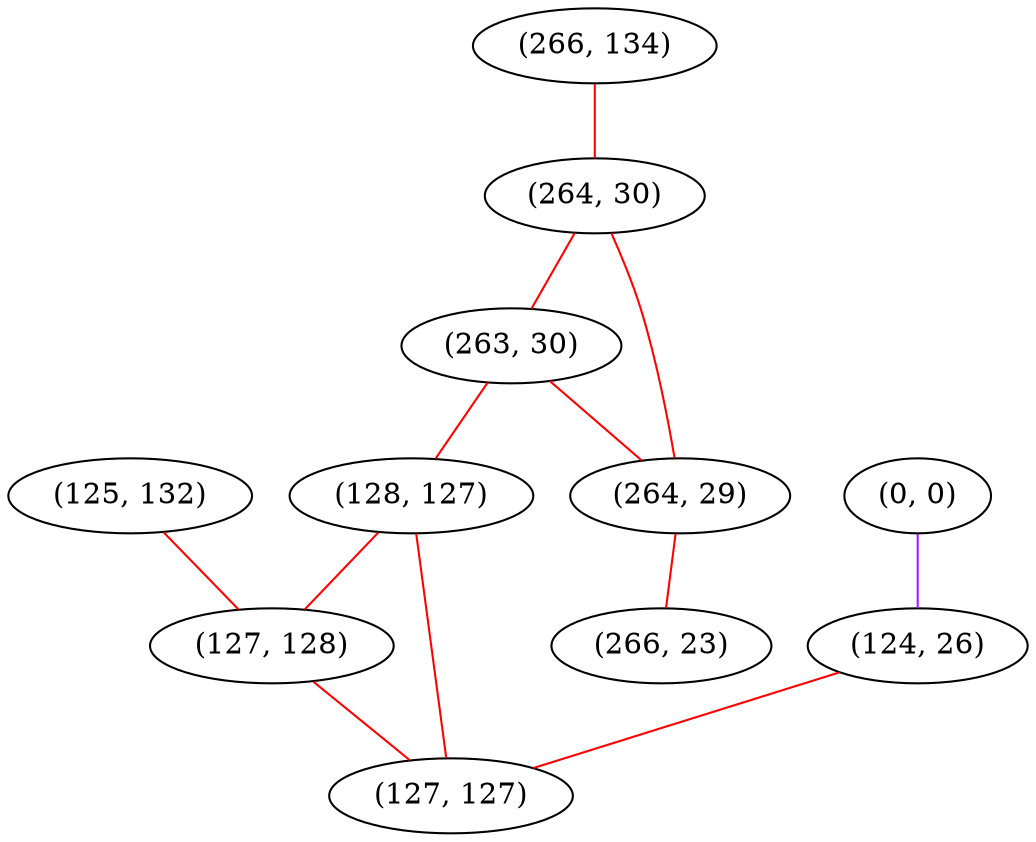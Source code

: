 graph "" {
"(0, 0)";
"(266, 134)";
"(264, 30)";
"(263, 30)";
"(264, 29)";
"(128, 127)";
"(266, 23)";
"(124, 26)";
"(125, 132)";
"(127, 128)";
"(127, 127)";
"(0, 0)" -- "(124, 26)"  [color=purple, key=0, weight=4];
"(266, 134)" -- "(264, 30)"  [color=red, key=0, weight=1];
"(264, 30)" -- "(263, 30)"  [color=red, key=0, weight=1];
"(264, 30)" -- "(264, 29)"  [color=red, key=0, weight=1];
"(263, 30)" -- "(264, 29)"  [color=red, key=0, weight=1];
"(263, 30)" -- "(128, 127)"  [color=red, key=0, weight=1];
"(264, 29)" -- "(266, 23)"  [color=red, key=0, weight=1];
"(128, 127)" -- "(127, 128)"  [color=red, key=0, weight=1];
"(128, 127)" -- "(127, 127)"  [color=red, key=0, weight=1];
"(124, 26)" -- "(127, 127)"  [color=red, key=0, weight=1];
"(125, 132)" -- "(127, 128)"  [color=red, key=0, weight=1];
"(127, 128)" -- "(127, 127)"  [color=red, key=0, weight=1];
}
